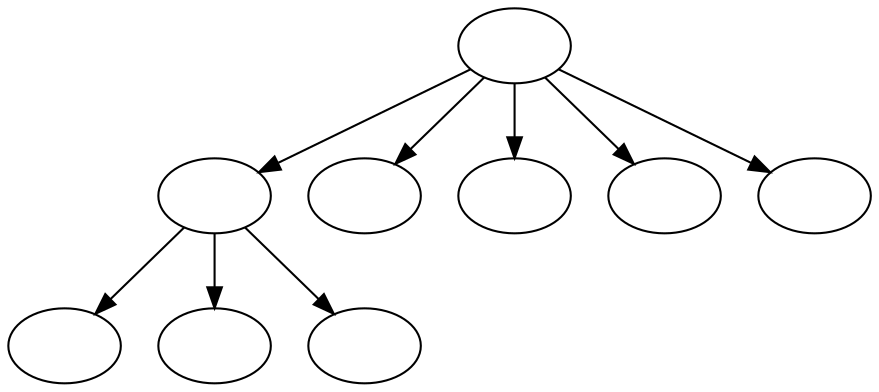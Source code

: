 digraph {
    9000559020814420810320666300777000[label=""];
    9000559020814420810320666300007770->9000559020814420810320666300777000;
    9020559020814420810300666300077700[label=""];
    9020559020814420810300666300007770->9020559020814420810300666300077700;
    9000559000814420810320666320007770[label=""];
    9020559020814420810300666300007770->9000559000814420810320666320007770;
    9000559020814420810320666300007770[label=""];
    9020559020814420810300666300007770->9000559020814420810320666300007770;
    9000559020814420810320666300000777[label=""];
    9000559020814420810320666300007770->9000559020814420810320666300000777;
    9020559020814420810300666300000777[label=""];
    9020559020814420810300666300007770->9020559020814420810300666300000777;
    9000559020814420810320666300077700[label=""];
    9000559020814420810320666300007770->9000559020814420810320666300077700;
    9020559020814420810300666300777000[label=""];
    9020559020814420810300666300007770->9020559020814420810300666300777000;
    9020559020814420810300666300007770[label=""];
}